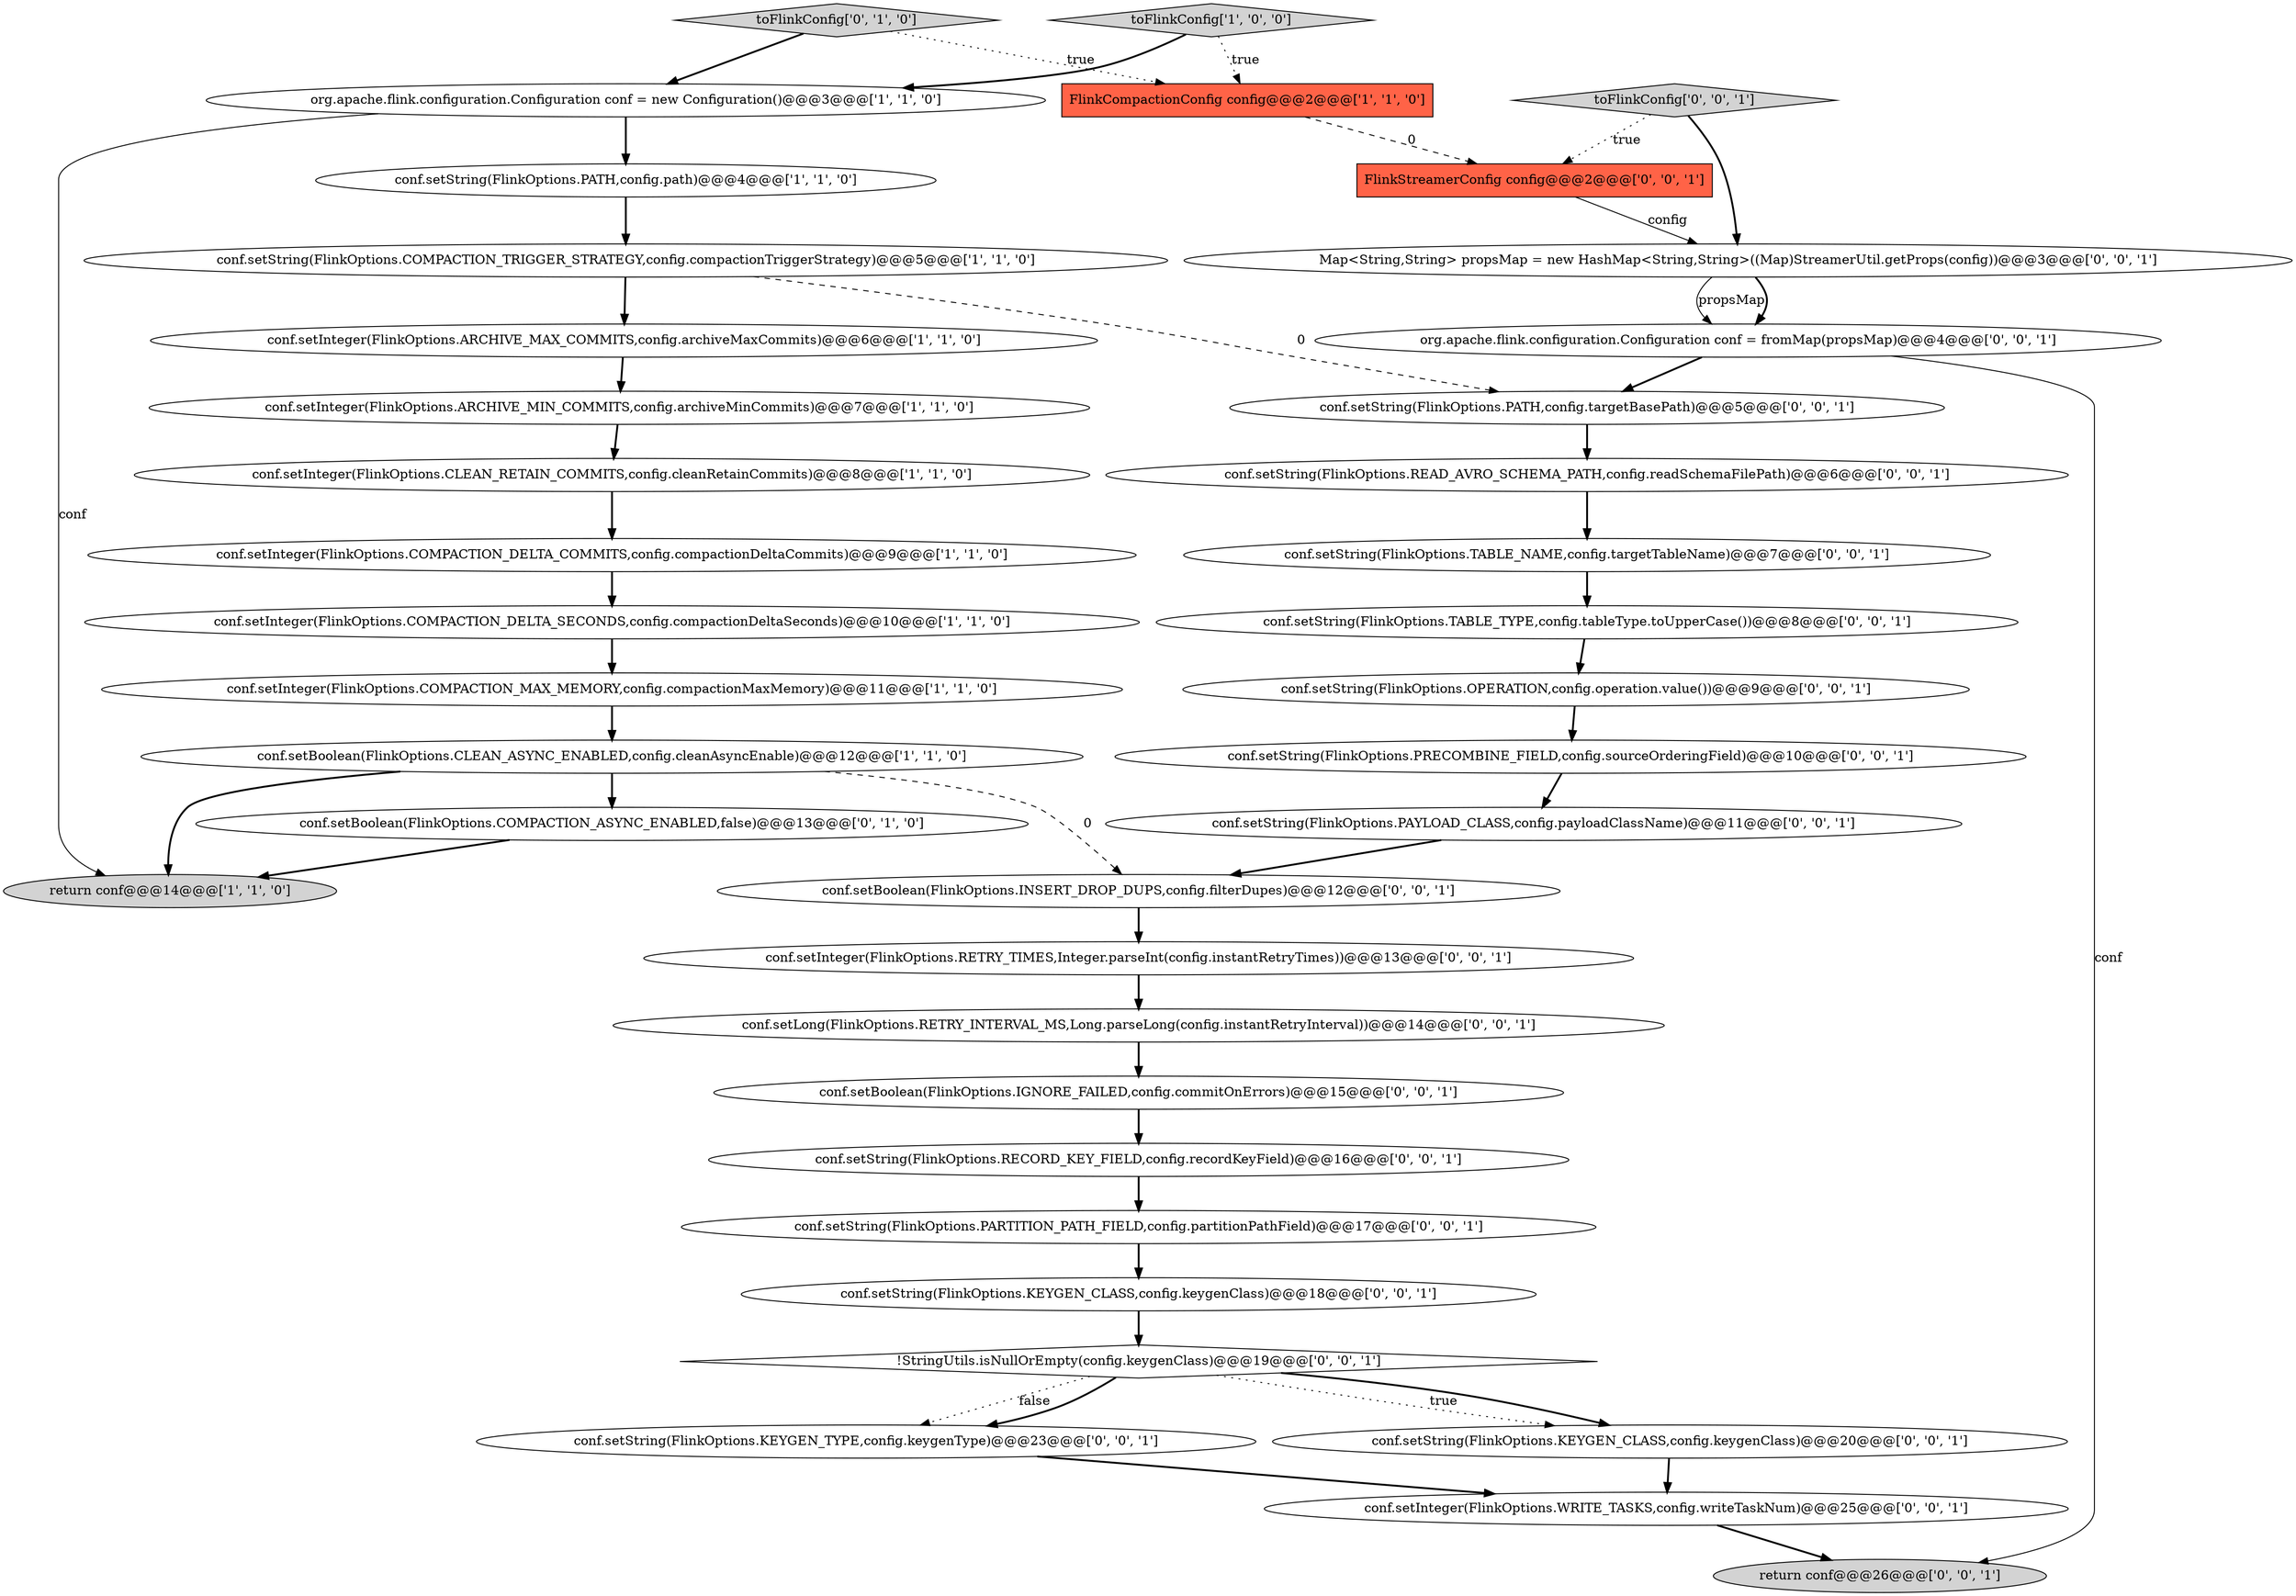 digraph {
15 [style = filled, label = "conf.setString(FlinkOptions.PATH,config.targetBasePath)@@@5@@@['0', '0', '1']", fillcolor = white, shape = ellipse image = "AAA0AAABBB3BBB"];
35 [style = filled, label = "conf.setString(FlinkOptions.KEYGEN_CLASS,config.keygenClass)@@@18@@@['0', '0', '1']", fillcolor = white, shape = ellipse image = "AAA0AAABBB3BBB"];
26 [style = filled, label = "toFlinkConfig['0', '0', '1']", fillcolor = lightgray, shape = diamond image = "AAA0AAABBB3BBB"];
31 [style = filled, label = "return conf@@@26@@@['0', '0', '1']", fillcolor = lightgray, shape = ellipse image = "AAA0AAABBB3BBB"];
9 [style = filled, label = "return conf@@@14@@@['1', '1', '0']", fillcolor = lightgray, shape = ellipse image = "AAA0AAABBB1BBB"];
18 [style = filled, label = "conf.setString(FlinkOptions.OPERATION,config.operation.value())@@@9@@@['0', '0', '1']", fillcolor = white, shape = ellipse image = "AAA0AAABBB3BBB"];
3 [style = filled, label = "org.apache.flink.configuration.Configuration conf = new Configuration()@@@3@@@['1', '1', '0']", fillcolor = white, shape = ellipse image = "AAA0AAABBB1BBB"];
10 [style = filled, label = "conf.setString(FlinkOptions.COMPACTION_TRIGGER_STRATEGY,config.compactionTriggerStrategy)@@@5@@@['1', '1', '0']", fillcolor = white, shape = ellipse image = "AAA0AAABBB1BBB"];
4 [style = filled, label = "conf.setString(FlinkOptions.PATH,config.path)@@@4@@@['1', '1', '0']", fillcolor = white, shape = ellipse image = "AAA0AAABBB1BBB"];
36 [style = filled, label = "conf.setString(FlinkOptions.KEYGEN_CLASS,config.keygenClass)@@@20@@@['0', '0', '1']", fillcolor = white, shape = ellipse image = "AAA0AAABBB3BBB"];
19 [style = filled, label = "conf.setString(FlinkOptions.READ_AVRO_SCHEMA_PATH,config.readSchemaFilePath)@@@6@@@['0', '0', '1']", fillcolor = white, shape = ellipse image = "AAA0AAABBB3BBB"];
5 [style = filled, label = "conf.setInteger(FlinkOptions.COMPACTION_DELTA_SECONDS,config.compactionDeltaSeconds)@@@10@@@['1', '1', '0']", fillcolor = white, shape = ellipse image = "AAA0AAABBB1BBB"];
29 [style = filled, label = "conf.setInteger(FlinkOptions.WRITE_TASKS,config.writeTaskNum)@@@25@@@['0', '0', '1']", fillcolor = white, shape = ellipse image = "AAA0AAABBB3BBB"];
16 [style = filled, label = "conf.setString(FlinkOptions.TABLE_NAME,config.targetTableName)@@@7@@@['0', '0', '1']", fillcolor = white, shape = ellipse image = "AAA0AAABBB3BBB"];
7 [style = filled, label = "conf.setInteger(FlinkOptions.ARCHIVE_MIN_COMMITS,config.archiveMinCommits)@@@7@@@['1', '1', '0']", fillcolor = white, shape = ellipse image = "AAA0AAABBB1BBB"];
20 [style = filled, label = "conf.setInteger(FlinkOptions.RETRY_TIMES,Integer.parseInt(config.instantRetryTimes))@@@13@@@['0', '0', '1']", fillcolor = white, shape = ellipse image = "AAA0AAABBB3BBB"];
14 [style = filled, label = "conf.setBoolean(FlinkOptions.COMPACTION_ASYNC_ENABLED,false)@@@13@@@['0', '1', '0']", fillcolor = white, shape = ellipse image = "AAA1AAABBB2BBB"];
11 [style = filled, label = "conf.setInteger(FlinkOptions.CLEAN_RETAIN_COMMITS,config.cleanRetainCommits)@@@8@@@['1', '1', '0']", fillcolor = white, shape = ellipse image = "AAA0AAABBB1BBB"];
6 [style = filled, label = "conf.setInteger(FlinkOptions.COMPACTION_DELTA_COMMITS,config.compactionDeltaCommits)@@@9@@@['1', '1', '0']", fillcolor = white, shape = ellipse image = "AAA0AAABBB1BBB"];
0 [style = filled, label = "conf.setInteger(FlinkOptions.COMPACTION_MAX_MEMORY,config.compactionMaxMemory)@@@11@@@['1', '1', '0']", fillcolor = white, shape = ellipse image = "AAA0AAABBB1BBB"];
37 [style = filled, label = "!StringUtils.isNullOrEmpty(config.keygenClass)@@@19@@@['0', '0', '1']", fillcolor = white, shape = diamond image = "AAA0AAABBB3BBB"];
12 [style = filled, label = "conf.setInteger(FlinkOptions.ARCHIVE_MAX_COMMITS,config.archiveMaxCommits)@@@6@@@['1', '1', '0']", fillcolor = white, shape = ellipse image = "AAA0AAABBB1BBB"];
21 [style = filled, label = "FlinkStreamerConfig config@@@2@@@['0', '0', '1']", fillcolor = tomato, shape = box image = "AAA0AAABBB3BBB"];
13 [style = filled, label = "toFlinkConfig['0', '1', '0']", fillcolor = lightgray, shape = diamond image = "AAA0AAABBB2BBB"];
1 [style = filled, label = "toFlinkConfig['1', '0', '0']", fillcolor = lightgray, shape = diamond image = "AAA0AAABBB1BBB"];
34 [style = filled, label = "conf.setBoolean(FlinkOptions.IGNORE_FAILED,config.commitOnErrors)@@@15@@@['0', '0', '1']", fillcolor = white, shape = ellipse image = "AAA0AAABBB3BBB"];
27 [style = filled, label = "conf.setLong(FlinkOptions.RETRY_INTERVAL_MS,Long.parseLong(config.instantRetryInterval))@@@14@@@['0', '0', '1']", fillcolor = white, shape = ellipse image = "AAA0AAABBB3BBB"];
28 [style = filled, label = "conf.setString(FlinkOptions.RECORD_KEY_FIELD,config.recordKeyField)@@@16@@@['0', '0', '1']", fillcolor = white, shape = ellipse image = "AAA0AAABBB3BBB"];
30 [style = filled, label = "conf.setString(FlinkOptions.TABLE_TYPE,config.tableType.toUpperCase())@@@8@@@['0', '0', '1']", fillcolor = white, shape = ellipse image = "AAA0AAABBB3BBB"];
8 [style = filled, label = "conf.setBoolean(FlinkOptions.CLEAN_ASYNC_ENABLED,config.cleanAsyncEnable)@@@12@@@['1', '1', '0']", fillcolor = white, shape = ellipse image = "AAA0AAABBB1BBB"];
24 [style = filled, label = "conf.setString(FlinkOptions.PRECOMBINE_FIELD,config.sourceOrderingField)@@@10@@@['0', '0', '1']", fillcolor = white, shape = ellipse image = "AAA0AAABBB3BBB"];
2 [style = filled, label = "FlinkCompactionConfig config@@@2@@@['1', '1', '0']", fillcolor = tomato, shape = box image = "AAA0AAABBB1BBB"];
25 [style = filled, label = "conf.setBoolean(FlinkOptions.INSERT_DROP_DUPS,config.filterDupes)@@@12@@@['0', '0', '1']", fillcolor = white, shape = ellipse image = "AAA0AAABBB3BBB"];
17 [style = filled, label = "Map<String,String> propsMap = new HashMap<String,String>((Map)StreamerUtil.getProps(config))@@@3@@@['0', '0', '1']", fillcolor = white, shape = ellipse image = "AAA0AAABBB3BBB"];
22 [style = filled, label = "org.apache.flink.configuration.Configuration conf = fromMap(propsMap)@@@4@@@['0', '0', '1']", fillcolor = white, shape = ellipse image = "AAA0AAABBB3BBB"];
32 [style = filled, label = "conf.setString(FlinkOptions.PAYLOAD_CLASS,config.payloadClassName)@@@11@@@['0', '0', '1']", fillcolor = white, shape = ellipse image = "AAA0AAABBB3BBB"];
33 [style = filled, label = "conf.setString(FlinkOptions.KEYGEN_TYPE,config.keygenType)@@@23@@@['0', '0', '1']", fillcolor = white, shape = ellipse image = "AAA0AAABBB3BBB"];
23 [style = filled, label = "conf.setString(FlinkOptions.PARTITION_PATH_FIELD,config.partitionPathField)@@@17@@@['0', '0', '1']", fillcolor = white, shape = ellipse image = "AAA0AAABBB3BBB"];
37->33 [style = dotted, label="false"];
12->7 [style = bold, label=""];
20->27 [style = bold, label=""];
8->14 [style = bold, label=""];
24->32 [style = bold, label=""];
26->17 [style = bold, label=""];
8->9 [style = bold, label=""];
34->28 [style = bold, label=""];
26->21 [style = dotted, label="true"];
36->29 [style = bold, label=""];
30->18 [style = bold, label=""];
18->24 [style = bold, label=""];
3->9 [style = solid, label="conf"];
25->20 [style = bold, label=""];
22->31 [style = solid, label="conf"];
8->25 [style = dashed, label="0"];
15->19 [style = bold, label=""];
28->23 [style = bold, label=""];
37->33 [style = bold, label=""];
14->9 [style = bold, label=""];
0->8 [style = bold, label=""];
22->15 [style = bold, label=""];
11->6 [style = bold, label=""];
7->11 [style = bold, label=""];
10->15 [style = dashed, label="0"];
10->12 [style = bold, label=""];
19->16 [style = bold, label=""];
23->35 [style = bold, label=""];
37->36 [style = bold, label=""];
5->0 [style = bold, label=""];
1->3 [style = bold, label=""];
13->2 [style = dotted, label="true"];
32->25 [style = bold, label=""];
17->22 [style = solid, label="propsMap"];
35->37 [style = bold, label=""];
29->31 [style = bold, label=""];
6->5 [style = bold, label=""];
4->10 [style = bold, label=""];
13->3 [style = bold, label=""];
1->2 [style = dotted, label="true"];
2->21 [style = dashed, label="0"];
17->22 [style = bold, label=""];
16->30 [style = bold, label=""];
27->34 [style = bold, label=""];
33->29 [style = bold, label=""];
37->36 [style = dotted, label="true"];
3->4 [style = bold, label=""];
21->17 [style = solid, label="config"];
}
